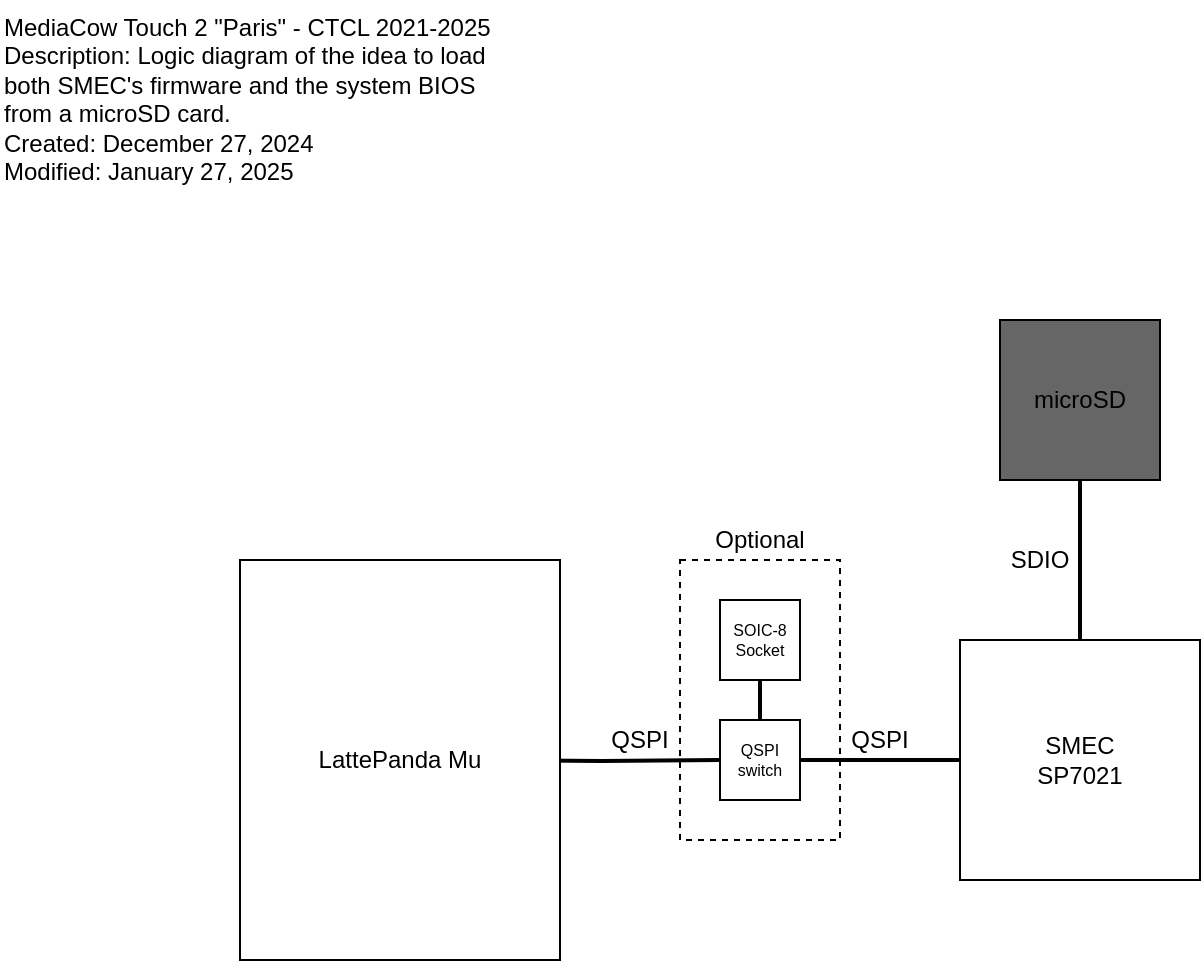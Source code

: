 <mxfile>
    <diagram id="8e5TwRU_Y2Yzyy4SgUr-" name="Page-1">
        <mxGraphModel dx="1216" dy="771" grid="1" gridSize="10" guides="1" tooltips="1" connect="1" arrows="1" fold="1" page="1" pageScale="1" pageWidth="850" pageHeight="1100" math="0" shadow="0">
            <root>
                <mxCell id="0"/>
                <mxCell id="1" parent="0"/>
                <mxCell id="12" style="edgeStyle=orthogonalEdgeStyle;rounded=0;jumpSize=4;html=1;exitX=0;exitY=0.5;exitDx=0;exitDy=0;entryX=1;entryY=0.5;entryDx=0;entryDy=0;strokeWidth=2;endArrow=none;endFill=0;startSize=0;endSize=0;" parent="1" source="2" target="8" edge="1">
                    <mxGeometry relative="1" as="geometry"/>
                </mxCell>
                <mxCell id="17" style="edgeStyle=orthogonalEdgeStyle;rounded=0;jumpSize=4;html=1;exitX=0.5;exitY=0;exitDx=0;exitDy=0;entryX=0.5;entryY=1;entryDx=0;entryDy=0;strokeWidth=2;fontSize=8;endArrow=none;endFill=0;startSize=0;endSize=0;" parent="1" source="2" target="3" edge="1">
                    <mxGeometry relative="1" as="geometry"/>
                </mxCell>
                <mxCell id="2" value="SMEC&lt;br&gt;SP7021" style="rounded=0;whiteSpace=wrap;html=1;" parent="1" vertex="1">
                    <mxGeometry x="480" y="320" width="120" height="120" as="geometry"/>
                </mxCell>
                <mxCell id="3" value="microSD" style="rounded=0;whiteSpace=wrap;html=1;fillColor=#666666;" parent="1" vertex="1">
                    <mxGeometry x="500" y="160" width="80" height="80" as="geometry"/>
                </mxCell>
                <mxCell id="4" value="MediaCow Touch 2 &quot;Paris&quot; - CTCL 2021-2025&lt;br&gt;Description: Logic diagram of the idea to load both SMEC's firmware and the system BIOS from a microSD card.&lt;br&gt;Created: December 27, 2024&lt;br&gt;Modified: January 27, 2025" style="text;html=1;strokeColor=none;fillColor=none;align=left;verticalAlign=top;whiteSpace=wrap;rounded=0;" parent="1" vertex="1">
                    <mxGeometry width="260" height="160" as="geometry"/>
                </mxCell>
                <mxCell id="9" style="edgeStyle=orthogonalEdgeStyle;html=1;exitX=1;exitY=0.5;exitDx=0;exitDy=0;entryX=0;entryY=0.5;entryDx=0;entryDy=0;strokeWidth=2;endArrow=none;endFill=0;rounded=0;" parent="1" target="8" edge="1">
                    <mxGeometry relative="1" as="geometry">
                        <mxPoint x="240" y="380" as="sourcePoint"/>
                    </mxGeometry>
                </mxCell>
                <mxCell id="5" value="LattePanda Mu" style="rounded=0;whiteSpace=wrap;html=1;" parent="1" vertex="1">
                    <mxGeometry x="120" y="280" width="160" height="200" as="geometry"/>
                </mxCell>
                <mxCell id="14" style="edgeStyle=orthogonalEdgeStyle;rounded=0;jumpSize=4;html=1;exitX=0.5;exitY=0;exitDx=0;exitDy=0;entryX=0.5;entryY=1;entryDx=0;entryDy=0;strokeWidth=2;fontSize=8;endArrow=none;endFill=0;startSize=0;endSize=0;" parent="1" source="8" target="13" edge="1">
                    <mxGeometry relative="1" as="geometry"/>
                </mxCell>
                <mxCell id="8" value="QSPI&lt;br style=&quot;font-size: 8px;&quot;&gt;switch" style="rounded=0;whiteSpace=wrap;html=1;fontSize=8;" parent="1" vertex="1">
                    <mxGeometry x="360" y="360" width="40" height="40" as="geometry"/>
                </mxCell>
                <mxCell id="13" value="SOIC-8&lt;br style=&quot;font-size: 8px;&quot;&gt;Socket" style="rounded=0;whiteSpace=wrap;html=1;fontSize=8;" parent="1" vertex="1">
                    <mxGeometry x="360" y="300" width="40" height="40" as="geometry"/>
                </mxCell>
                <mxCell id="15" value="QSPI" style="text;html=1;strokeColor=none;fillColor=none;align=center;verticalAlign=middle;whiteSpace=wrap;rounded=0;" parent="1" vertex="1">
                    <mxGeometry x="300" y="360" width="40" height="20" as="geometry"/>
                </mxCell>
                <mxCell id="16" value="QSPI" style="text;html=1;strokeColor=none;fillColor=none;align=center;verticalAlign=middle;whiteSpace=wrap;rounded=0;" parent="1" vertex="1">
                    <mxGeometry x="420" y="360" width="40" height="20" as="geometry"/>
                </mxCell>
                <mxCell id="21" value="SDIO" style="text;html=1;strokeColor=none;fillColor=none;align=center;verticalAlign=middle;whiteSpace=wrap;rounded=0;" parent="1" vertex="1">
                    <mxGeometry x="500" y="270" width="40" height="20" as="geometry"/>
                </mxCell>
                <mxCell id="23" value="" style="rounded=0;whiteSpace=wrap;html=1;fontSize=8;fillColor=none;dashed=1;" parent="1" vertex="1">
                    <mxGeometry x="340" y="280" width="80" height="140" as="geometry"/>
                </mxCell>
                <mxCell id="24" value="Optional" style="text;html=1;strokeColor=none;fillColor=none;align=center;verticalAlign=middle;whiteSpace=wrap;rounded=0;" parent="1" vertex="1">
                    <mxGeometry x="340" y="260" width="80" height="20" as="geometry"/>
                </mxCell>
            </root>
        </mxGraphModel>
    </diagram>
</mxfile>